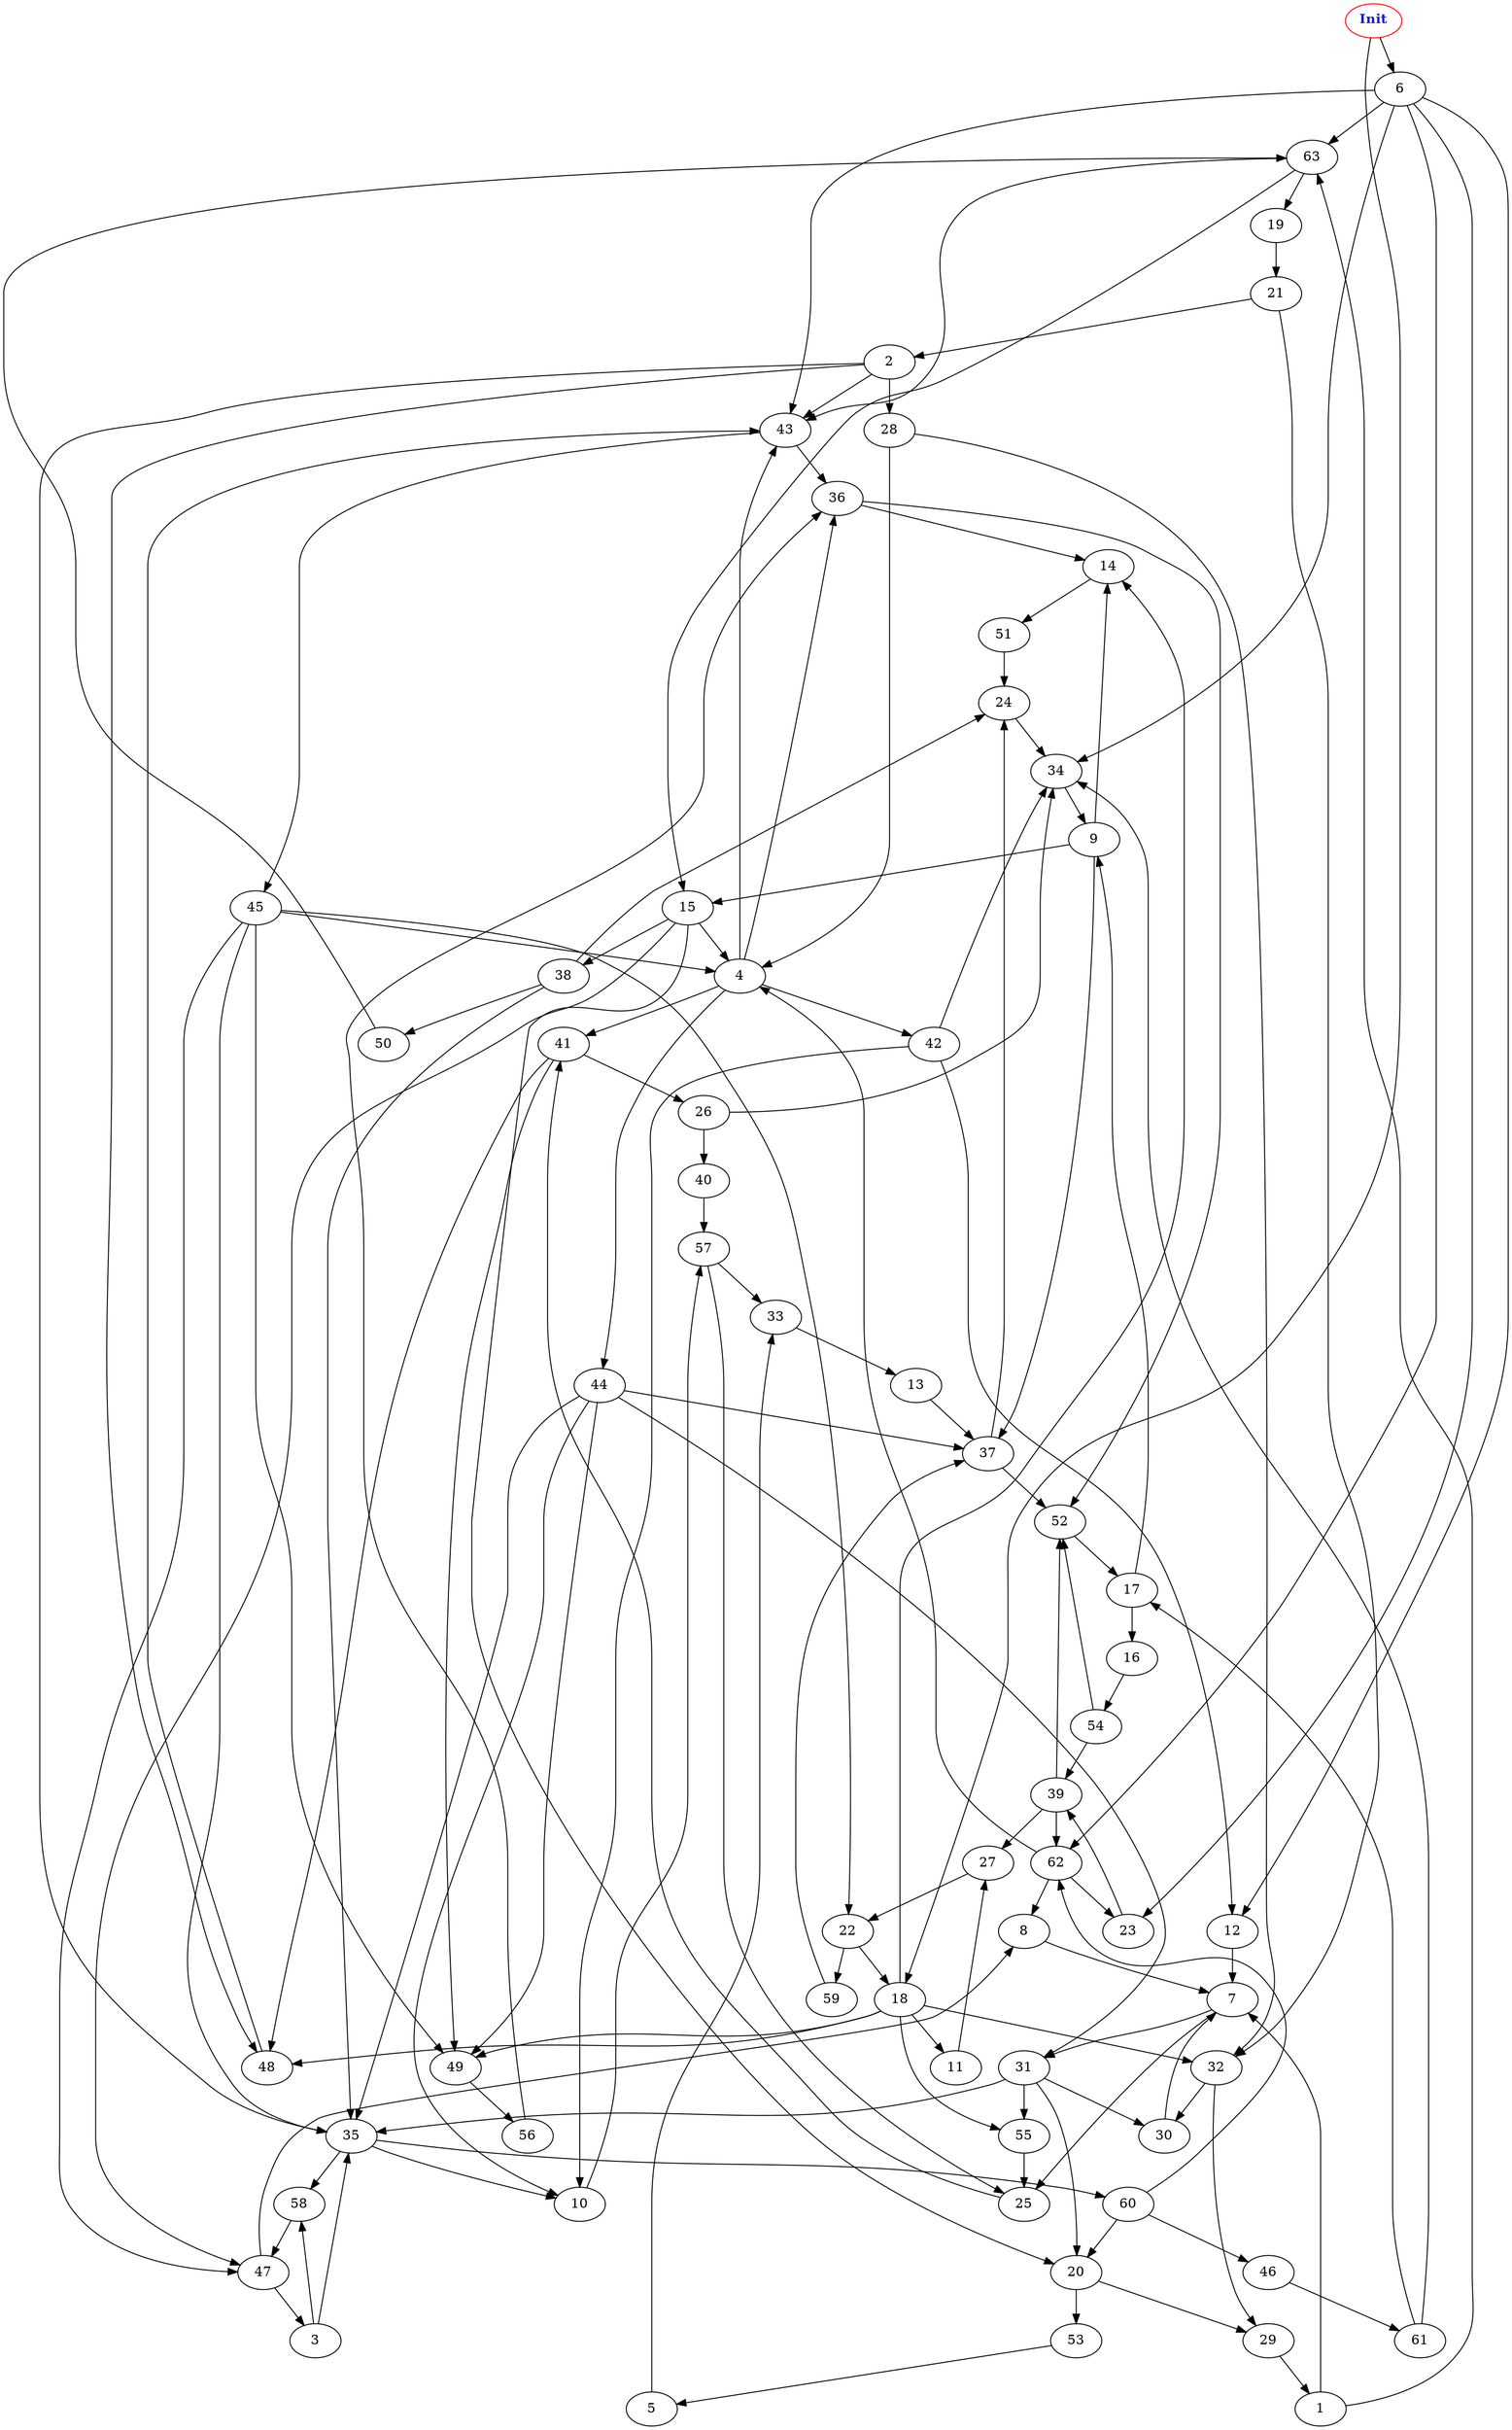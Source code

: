 digraph "Net Graph with 64 nodes" {
edge ["class"="link-class"]
"0" ["color"="red","label"=<<b>Init</b>>,"fontcolor"="#1020d0"]
"0" -> "6" ["weight"="1.0"]
"0" -> "18" ["weight"="1.0"]
"6" -> "63" ["weight"="5.0"]
"6" -> "43" ["weight"="4.0"]
"6" -> "12" ["weight"="1.0"]
"6" -> "62" ["weight"="1.0"]
"6" -> "23" ["weight"="2.0"]
"6" -> "34" ["weight"="4.0"]
"18" -> "48" ["weight"="2.0"]
"18" -> "49" ["weight"="5.0"]
"18" -> "55" ["weight"="1.0"]
"18" -> "32" ["weight"="5.0"]
"18" -> "14" ["weight"="9.0"]
"18" -> "11" ["weight"="1.0"]
"5" -> "33" ["weight"="4.0"]
"33" -> "13" ["weight"="7.0"]
"2" -> "28" ["weight"="6.0"]
"2" -> "48" ["weight"="1.0"]
"2" -> "35" ["weight"="4.0"]
"2" -> "43" ["weight"="4.0"]
"28" -> "4" ["weight"="4.0"]
"28" -> "32" ["weight"="1.0"]
"48" -> "43" ["weight"="1.0"]
"35" -> "58" ["weight"="4.0"]
"35" -> "10" ["weight"="4.0"]
"35" -> "60" ["weight"="9.0"]
"43" -> "36" ["weight"="1.0"]
"43" -> "45" ["weight"="1.0"]
"4" -> "36" ["weight"="1.0"]
"4" -> "42" ["weight"="4.0"]
"4" -> "43" ["weight"="7.0"]
"4" -> "44" ["weight"="6.0"]
"4" -> "41" ["weight"="2.0"]
"36" -> "52" ["weight"="6.0"]
"36" -> "14" ["weight"="4.0"]
"42" -> "10" ["weight"="3.0"]
"42" -> "34" ["weight"="4.0"]
"42" -> "12" ["weight"="3.0"]
"44" -> "49" ["weight"="9.0"]
"44" -> "35" ["weight"="1.0"]
"44" -> "10" ["weight"="3.0"]
"44" -> "31" ["weight"="4.0"]
"44" -> "37" ["weight"="7.0"]
"41" -> "48" ["weight"="3.0"]
"41" -> "49" ["weight"="4.0"]
"41" -> "26" ["weight"="4.0"]
"10" -> "57" ["weight"="7.0"]
"57" -> "33" ["weight"="1.0"]
"57" -> "25" ["weight"="1.0"]
"56" -> "36" ["weight"="6.0"]
"52" -> "17" ["weight"="2.0"]
"14" -> "51" ["weight"="1.0"]
"51" -> "24" ["weight"="4.0"]
"34" -> "9" ["weight"="5.0"]
"9" -> "15" ["weight"="8.0"]
"9" -> "14" ["weight"="6.0"]
"9" -> "37" ["weight"="1.0"]
"15" -> "4" ["weight"="2.0"]
"15" -> "47" ["weight"="1.0"]
"15" -> "38" ["weight"="6.0"]
"15" -> "20" ["weight"="4.0"]
"37" -> "24" ["weight"="9.0"]
"37" -> "52" ["weight"="7.0"]
"12" -> "7" ["weight"="8.0"]
"7" -> "25" ["weight"="9.0"]
"7" -> "31" ["weight"="1.0"]
"25" -> "41" ["weight"="6.0"]
"31" -> "55" ["weight"="5.0"]
"31" -> "35" ["weight"="3.0"]
"31" -> "30" ["weight"="8.0"]
"31" -> "20" ["weight"="1.0"]
"24" -> "34" ["weight"="8.0"]
"17" -> "9" ["weight"="8.0"]
"17" -> "16" ["weight"="1.0"]
"16" -> "54" ["weight"="4.0"]
"54" -> "39" ["weight"="1.0"]
"54" -> "52" ["weight"="7.0"]
"20" -> "53" ["weight"="6.0"]
"20" -> "29" ["weight"="1.0"]
"53" -> "5" ["weight"="1.0"]
"29" -> "1" ["weight"="6.0"]
"46" -> "61" ["weight"="1.0"]
"61" -> "34" ["weight"="7.0"]
"61" -> "17" ["weight"="5.0"]
"13" -> "37" ["weight"="3.0"]
"1" -> "7" ["weight"="9.0"]
"1" -> "63" ["weight"="5.0"]
"63" -> "19" ["weight"="1.0"]
"63" -> "43" ["weight"="6.0"]
"63" -> "15" ["weight"="1.0"]
"62" -> "4" ["weight"="9.0"]
"62" -> "8" ["weight"="2.0"]
"62" -> "23" ["weight"="6.0"]
"23" -> "39" ["weight"="6.0"]
"60" -> "46" ["weight"="4.0"]
"60" -> "20" ["weight"="4.0"]
"60" -> "62" ["weight"="3.0"]
"21" -> "32" ["weight"="8.0"]
"21" -> "2" ["weight"="7.0"]
"32" -> "30" ["weight"="3.0"]
"32" -> "29" ["weight"="3.0"]
"38" -> "24" ["weight"="5.0"]
"38" -> "35" ["weight"="1.0"]
"38" -> "50" ["weight"="1.0"]
"58" -> "47" ["weight"="6.0"]
"50" -> "63" ["weight"="1.0"]
"49" -> "56" ["weight"="4.0"]
"26" -> "40" ["weight"="8.0"]
"26" -> "34" ["weight"="5.0"]
"40" -> "57" ["weight"="3.0"]
"45" -> "4" ["weight"="2.0"]
"45" -> "49" ["weight"="9.0"]
"45" -> "22" ["weight"="4.0"]
"45" -> "47" ["weight"="2.0"]
"45" -> "35" ["weight"="6.0"]
"22" -> "18" ["weight"="5.0"]
"22" -> "59" ["weight"="8.0"]
"55" -> "25" ["weight"="5.0"]
"11" -> "27" ["weight"="2.0"]
"27" -> "22" ["weight"="6.0"]
"59" -> "37" ["weight"="1.0"]
"47" -> "3" ["weight"="2.0"]
"47" -> "8" ["weight"="1.0"]
"30" -> "7" ["weight"="8.0"]
"39" -> "27" ["weight"="6.0"]
"39" -> "62" ["weight"="9.0"]
"39" -> "52" ["weight"="9.0"]
"3" -> "58" ["weight"="8.0"]
"3" -> "35" ["weight"="8.0"]
"19" -> "21" ["weight"="7.0"]
"8" -> "7" ["weight"="1.0"]
}